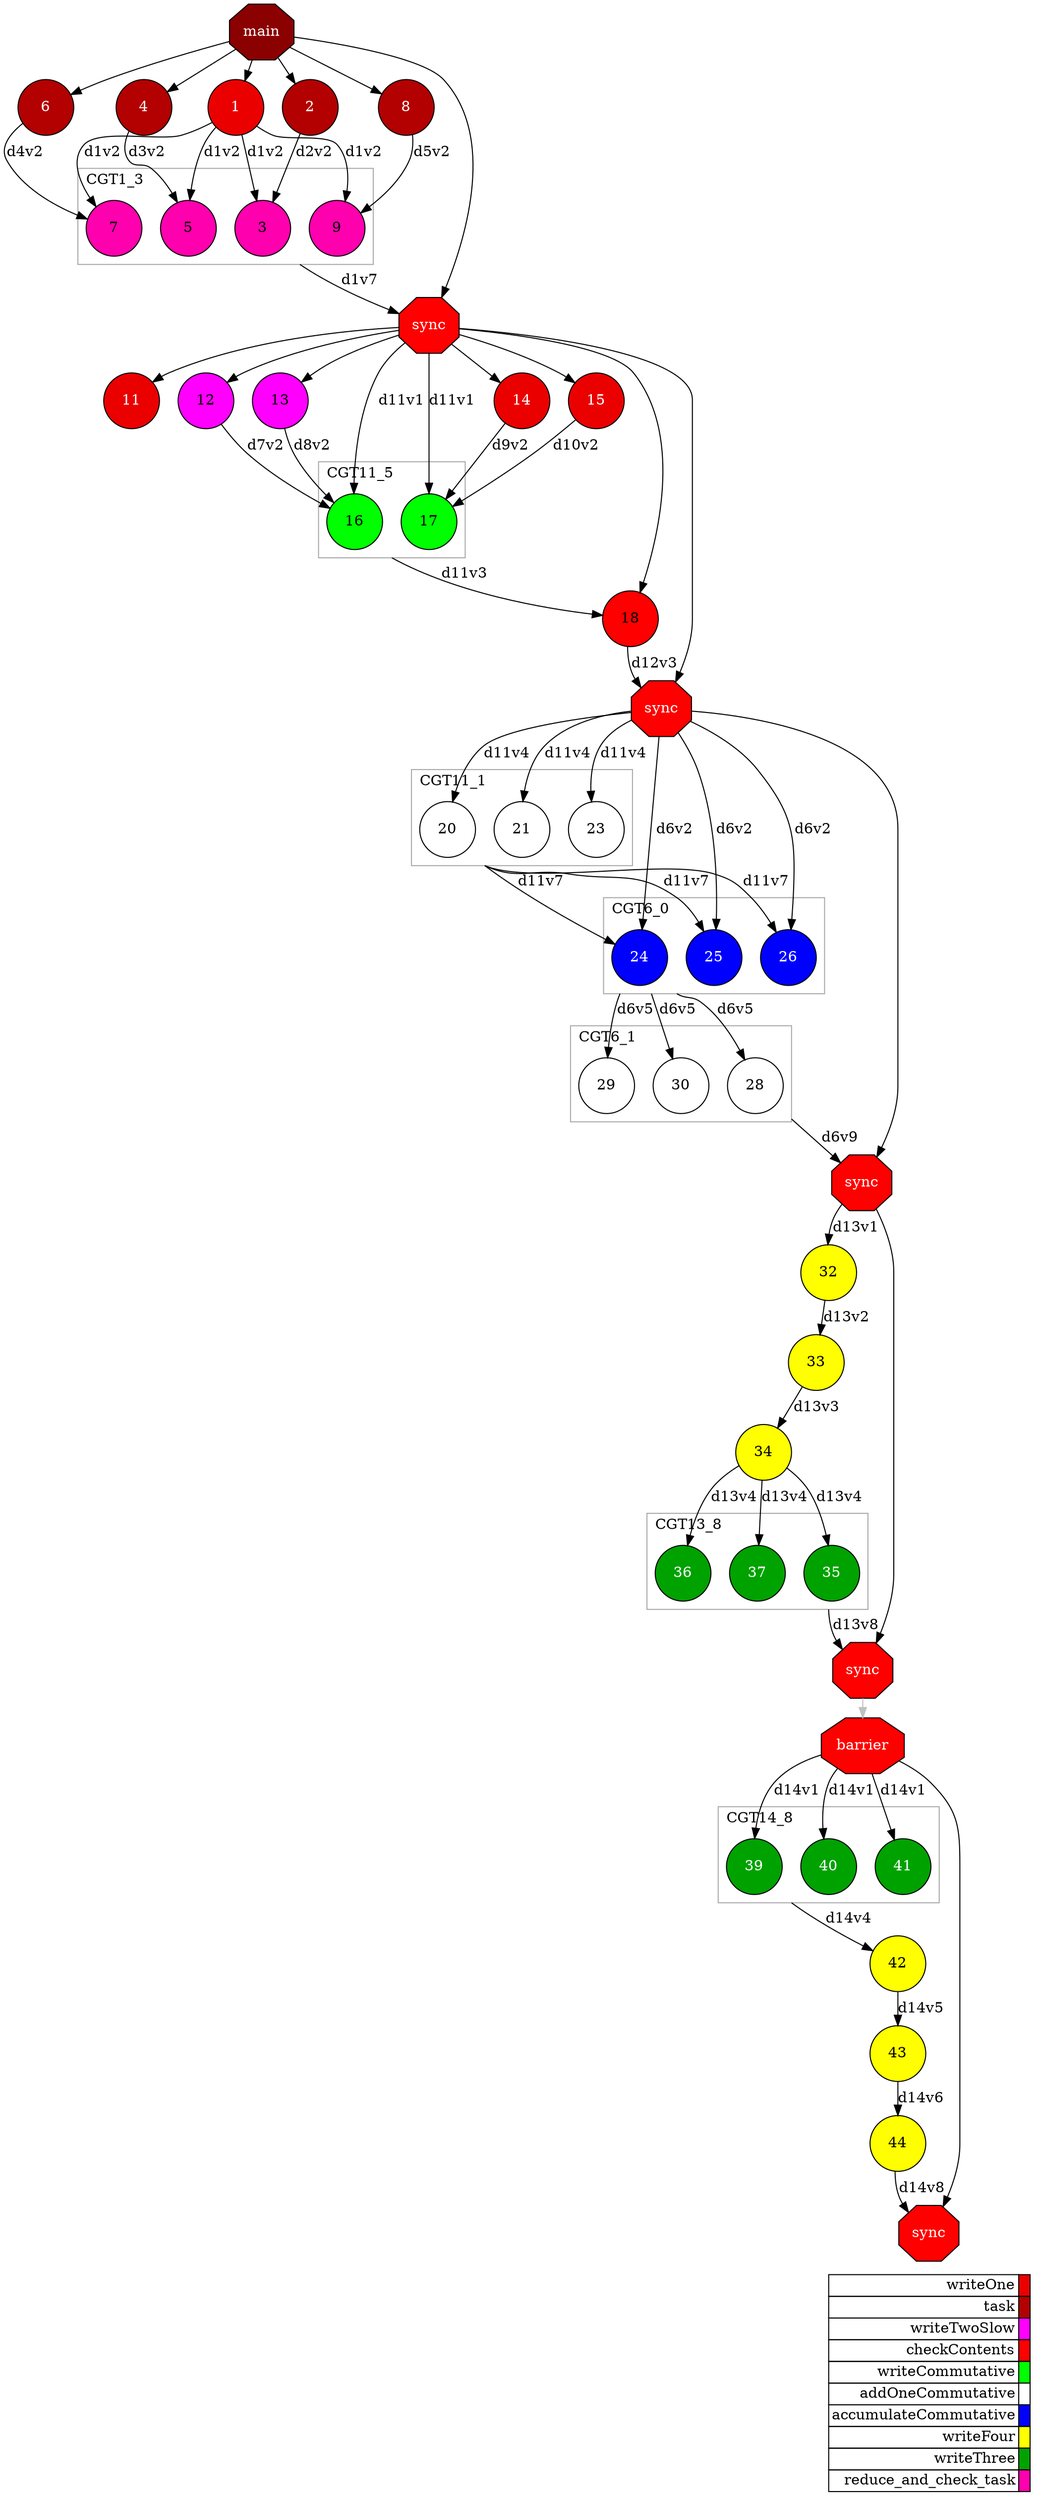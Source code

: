 digraph {
  rankdir=TB;
  labeljust="l";
  compound= true;
  subgraph dependence_graph {
    ranksep=0.20;
    node[height=0.75];

Synchro0[label="main", shape=octagon, style=filled fillcolor="#8B0000" fontcolor="#FFFFFF"];
1[shape=circle, style=filled fillcolor="#eb0000" fontcolor="#ffffff"];
Synchro0 -> 1;
2[shape=circle, style=filled fillcolor="#b30000" fontcolor="#ffffff"];
Synchro0 -> 2;
1 -> 3 [label="d1v2"];
2 -> 3 [label="d2v2"];
4[shape=circle, style=filled fillcolor="#b30000" fontcolor="#ffffff"];
Synchro0 -> 4;
1 -> 5 [label="d1v2"];
4 -> 5 [label="d3v2"];
6[shape=circle, style=filled fillcolor="#b30000" fontcolor="#ffffff"];
Synchro0 -> 6;
1 -> 7 [label="d1v2"];
6 -> 7 [label="d4v2"];
8[shape=circle, style=filled fillcolor="#b30000" fontcolor="#ffffff"];
Synchro0 -> 8;
1 -> 9 [label="d1v2"];
8 -> 9 [label="d5v2"];
Synchro1[label="sync", shape=octagon, style=filled fillcolor="#ff0000" fontcolor="#FFFFFF"];
Synchro0 -> Synchro1;
3 -> Synchro1[ label="d1v7" ][ ltail="clusterCommutative1_3" ];
11[shape=circle, style=filled fillcolor="#eb0000" fontcolor="#ffffff"];
Synchro1 -> 11;
12[shape=circle, style=filled fillcolor="#ff00ff" fontcolor="#000000"];
Synchro1 -> 12;
13[shape=circle, style=filled fillcolor="#ff00ff" fontcolor="#000000"];
Synchro1 -> 13;
14[shape=circle, style=filled fillcolor="#eb0000" fontcolor="#ffffff"];
Synchro1 -> 14;
15[shape=circle, style=filled fillcolor="#eb0000" fontcolor="#ffffff"];
Synchro1 -> 15;
12 -> 16 [label="d7v2"];
13 -> 16 [label="d8v2"];
Synchro1 -> 16 [label="d11v1"];
14 -> 17 [label="d9v2"];
15 -> 17 [label="d10v2"];
Synchro1 -> 17 [label="d11v1"];
18[shape=circle, style=filled fillcolor="#ff0000" fontcolor="#000000"];
16 -> 18[ label="d11v3" ][ ltail="clusterCommutative11_5" ];
subgraph clusterCommutative11_5 {
shape=rect;
node[height=0.75];
color="#A9A9A9";
rank=same;
label="CGT11_5";

16[shape=circle, style=filled fillcolor="#00ff00" fontcolor="#000000"];
17[shape=circle, style=filled fillcolor="#00ff00" fontcolor="#000000"];
}

Synchro1 -> 18;
Synchro2[label="sync", shape=octagon, style=filled fillcolor="#ff0000" fontcolor="#FFFFFF"];
Synchro1 -> Synchro2;
18 -> Synchro2 [label="d12v3"];
Synchro2 -> 20 [label="d11v4"];
Synchro2 -> 21 [label="d11v4"];
Synchro2 -> 23 [label="d11v4"];
20 -> 24[ label="d11v7" ][ ltail="clusterCommutative11_1" ];
subgraph clusterCommutative11_1 {
shape=rect;
node[height=0.75];
color="#A9A9A9";
rank=same;
label="CGT11_1";

20[shape=circle, style=filled fillcolor="#ffffff" fontcolor="#000000"];
21[shape=circle, style=filled fillcolor="#ffffff" fontcolor="#000000"];
23[shape=circle, style=filled fillcolor="#ffffff" fontcolor="#000000"];
}

Synchro2 -> 24 [label="d6v2"];
20 -> 25[ label="d11v7" ][ ltail="clusterCommutative11_1" ];
Synchro2 -> 25 [label="d6v2"];
20 -> 26[ label="d11v7" ][ ltail="clusterCommutative11_1" ];
Synchro2 -> 26 [label="d6v2"];
subgraph clusterCommutative6_0 {
shape=rect;
node[height=0.75];
color="#A9A9A9";
rank=same;
label="CGT6_0";

24[shape=circle, style=filled fillcolor="#0000ff" fontcolor="#ffffff"];
25[shape=circle, style=filled fillcolor="#0000ff" fontcolor="#ffffff"];
26[shape=circle, style=filled fillcolor="#0000ff" fontcolor="#ffffff"];
}

24 -> 28[ label="d6v5" ][ ltail="clusterCommutative6_0" ];
24 -> 29[ label="d6v5" ][ ltail="clusterCommutative6_0" ];
24 -> 30[ label="d6v5" ][ ltail="clusterCommutative6_0" ];
Synchro3[label="sync", shape=octagon, style=filled fillcolor="#ff0000" fontcolor="#FFFFFF"];
Synchro2 -> Synchro3;
28 -> Synchro3[ label="d6v9" ][ ltail="clusterCommutative6_1" ];
32[shape=circle, style=filled fillcolor="#ffff00" fontcolor="#000000"];
Synchro3 -> 32 [label="d13v1"];
33[shape=circle, style=filled fillcolor="#ffff00" fontcolor="#000000"];
32 -> 33 [label="d13v2"];
34[shape=circle, style=filled fillcolor="#ffff00" fontcolor="#000000"];
33 -> 34 [label="d13v3"];
34 -> 35 [label="d13v4"];
34 -> 36 [label="d13v4"];
34 -> 37 [label="d13v4"];
Synchro4[label="sync", shape=octagon, style=filled fillcolor="#ff0000" fontcolor="#FFFFFF"];
Synchro3 -> Synchro4;
35 -> Synchro4[ label="d13v8" ][ ltail="clusterCommutative13_8" ];
subgraph clusterCommutative13_8 {
shape=rect;
node[height=0.75];
color="#A9A9A9";
rank=same;
label="CGT13_8";

35[shape=circle, style=filled fillcolor="#00a200" fontcolor="#ffffff"];
36[shape=circle, style=filled fillcolor="#00a200" fontcolor="#ffffff"];
37[shape=circle, style=filled fillcolor="#00a200" fontcolor="#ffffff"];
}

subgraph clusterCommutative1_3 {
shape=rect;
node[height=0.75];
color="#A9A9A9";
rank=same;
label="CGT1_3";

3[shape=circle, style=filled fillcolor="#ff00ae" fontcolor="#000000"];
5[shape=circle, style=filled fillcolor="#ff00ae" fontcolor="#000000"];
7[shape=circle, style=filled fillcolor="#ff00ae" fontcolor="#000000"];
9[shape=circle, style=filled fillcolor="#ff00ae" fontcolor="#000000"];
}

subgraph clusterCommutative6_1 {
shape=rect;
node[height=0.75];
color="#A9A9A9";
rank=same;
label="CGT6_1";

28[shape=circle, style=filled fillcolor="#ffffff" fontcolor="#000000"];
29[shape=circle, style=filled fillcolor="#ffffff" fontcolor="#000000"];
30[shape=circle, style=filled fillcolor="#ffffff" fontcolor="#000000"];
}

Synchro5[label="barrier", shape=octagon, style=filled fillcolor="#ff0000" fontcolor="#FFFFFF"];
Synchro4 -> Synchro5 [color=grey];
Synchro5 -> 39 [label="d14v1"];
Synchro5 -> 40 [label="d14v1"];
Synchro5 -> 41 [label="d14v1"];
42[shape=circle, style=filled fillcolor="#ffff00" fontcolor="#000000"];
39 -> 42[ label="d14v4" ][ ltail="clusterCommutative14_8" ];
subgraph clusterCommutative14_8 {
shape=rect;
node[height=0.75];
color="#A9A9A9";
rank=same;
label="CGT14_8";

39[shape=circle, style=filled fillcolor="#00a200" fontcolor="#ffffff"];
40[shape=circle, style=filled fillcolor="#00a200" fontcolor="#ffffff"];
41[shape=circle, style=filled fillcolor="#00a200" fontcolor="#ffffff"];
}

43[shape=circle, style=filled fillcolor="#ffff00" fontcolor="#000000"];
42 -> 43 [label="d14v5"];
44[shape=circle, style=filled fillcolor="#ffff00" fontcolor="#000000"];
43 -> 44 [label="d14v6"];
Synchro6[label="sync", shape=octagon, style=filled fillcolor="#ff0000" fontcolor="#FFFFFF"];
Synchro5 -> Synchro6;
44 -> Synchro6 [label="d14v8"];  }
  subgraph legend {
    rank=sink;
    node [shape=plaintext, height=0.75];
    ranksep=0.20;
    label = "Legend";
    key [label=<
      <table border="0" cellpadding="2" cellspacing="0" cellborder="1">
<tr>
<td align="right">writeOne</td>
<td bgcolor="#eb0000">&nbsp;</td>
</tr>
<tr>
<td align="right">task</td>
<td bgcolor="#b30000">&nbsp;</td>
</tr>
<tr>
<td align="right">writeTwoSlow</td>
<td bgcolor="#ff00ff">&nbsp;</td>
</tr>
<tr>
<td align="right">checkContents</td>
<td bgcolor="#ff0000">&nbsp;</td>
</tr>
<tr>
<td align="right">writeCommutative</td>
<td bgcolor="#00ff00">&nbsp;</td>
</tr>
<tr>
<td align="right">addOneCommutative</td>
<td bgcolor="#ffffff">&nbsp;</td>
</tr>
<tr>
<td align="right">accumulateCommutative</td>
<td bgcolor="#0000ff">&nbsp;</td>
</tr>
<tr>
<td align="right">writeFour</td>
<td bgcolor="#ffff00">&nbsp;</td>
</tr>
<tr>
<td align="right">writeThree</td>
<td bgcolor="#00a200">&nbsp;</td>
</tr>
<tr>
<td align="right">reduce_and_check_task</td>
<td bgcolor="#ff00ae">&nbsp;</td>
</tr>
      </table>
    >]
  }
}
